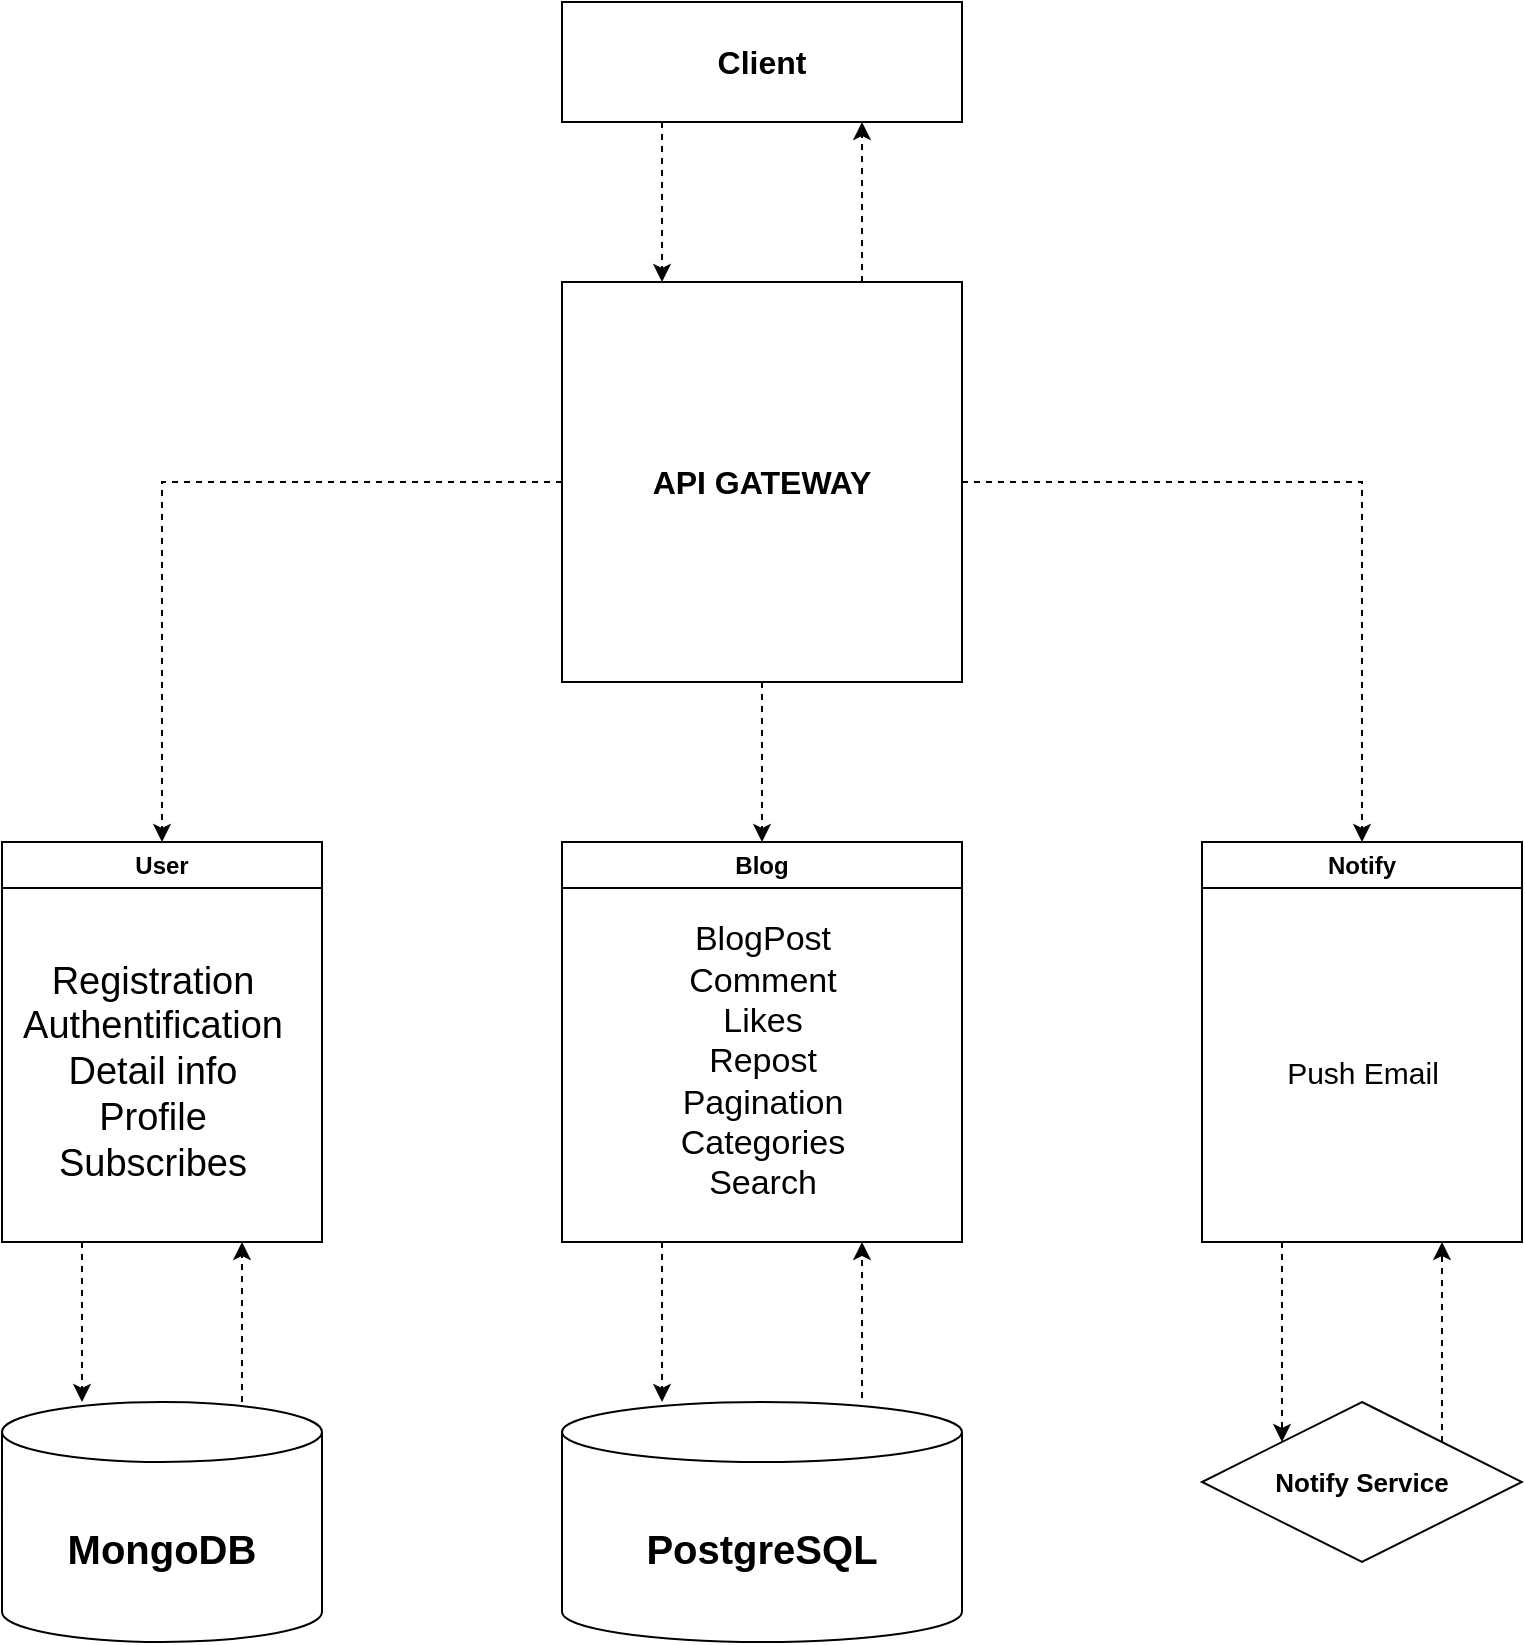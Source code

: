 <mxfile version="26.2.14">
  <diagram name="Страница — 1" id="wLN8Azvq9W1WxbUg126P">
    <mxGraphModel dx="946" dy="586" grid="1" gridSize="10" guides="1" tooltips="1" connect="1" arrows="1" fold="1" page="1" pageScale="1" pageWidth="827" pageHeight="1169" math="0" shadow="0">
      <root>
        <mxCell id="0" />
        <mxCell id="1" parent="0" />
        <mxCell id="IZkxkiBaqPdgiKsMe5YG-9" style="edgeStyle=orthogonalEdgeStyle;rounded=0;orthogonalLoop=1;jettySize=auto;html=1;exitX=0.75;exitY=0;exitDx=0;exitDy=0;entryX=0.75;entryY=1;entryDx=0;entryDy=0;dashed=1;" edge="1" parent="1" source="IZkxkiBaqPdgiKsMe5YG-1" target="IZkxkiBaqPdgiKsMe5YG-7">
          <mxGeometry relative="1" as="geometry" />
        </mxCell>
        <mxCell id="IZkxkiBaqPdgiKsMe5YG-10" style="edgeStyle=orthogonalEdgeStyle;rounded=0;orthogonalLoop=1;jettySize=auto;html=1;exitX=0;exitY=0.5;exitDx=0;exitDy=0;entryX=0.5;entryY=0;entryDx=0;entryDy=0;dashed=1;" edge="1" parent="1" source="IZkxkiBaqPdgiKsMe5YG-1" target="IZkxkiBaqPdgiKsMe5YG-2">
          <mxGeometry relative="1" as="geometry" />
        </mxCell>
        <mxCell id="IZkxkiBaqPdgiKsMe5YG-11" style="edgeStyle=orthogonalEdgeStyle;rounded=0;orthogonalLoop=1;jettySize=auto;html=1;exitX=0.5;exitY=1;exitDx=0;exitDy=0;entryX=0.5;entryY=0;entryDx=0;entryDy=0;dashed=1;" edge="1" parent="1" source="IZkxkiBaqPdgiKsMe5YG-1" target="IZkxkiBaqPdgiKsMe5YG-3">
          <mxGeometry relative="1" as="geometry" />
        </mxCell>
        <mxCell id="IZkxkiBaqPdgiKsMe5YG-12" style="edgeStyle=orthogonalEdgeStyle;rounded=0;orthogonalLoop=1;jettySize=auto;html=1;exitX=1;exitY=0.5;exitDx=0;exitDy=0;entryX=0.5;entryY=0;entryDx=0;entryDy=0;dashed=1;" edge="1" parent="1" source="IZkxkiBaqPdgiKsMe5YG-1" target="IZkxkiBaqPdgiKsMe5YG-4">
          <mxGeometry relative="1" as="geometry" />
        </mxCell>
        <mxCell id="IZkxkiBaqPdgiKsMe5YG-1" value="&lt;font style=&quot;font-size: 16px;&quot;&gt;&lt;b&gt;API GATEWAY&lt;/b&gt;&lt;/font&gt;" style="whiteSpace=wrap;html=1;aspect=fixed;" vertex="1" parent="1">
          <mxGeometry x="320" y="160" width="200" height="200" as="geometry" />
        </mxCell>
        <mxCell id="IZkxkiBaqPdgiKsMe5YG-2" value="User" style="swimlane;whiteSpace=wrap;html=1;" vertex="1" parent="1">
          <mxGeometry x="40" y="440" width="160" height="200" as="geometry">
            <mxRectangle x="40" y="440" width="70" height="30" as="alternateBounds" />
          </mxGeometry>
        </mxCell>
        <mxCell id="IZkxkiBaqPdgiKsMe5YG-28" value="&lt;font style=&quot;font-size: 19px;&quot;&gt;Registration&lt;/font&gt;&lt;div&gt;&lt;font style=&quot;font-size: 19px;&quot;&gt;Authentification&lt;/font&gt;&lt;/div&gt;&lt;div&gt;&lt;font style=&quot;font-size: 19px;&quot;&gt;Detail info&lt;/font&gt;&lt;/div&gt;&lt;div&gt;&lt;font style=&quot;font-size: 19px;&quot;&gt;Profile&lt;/font&gt;&lt;/div&gt;&lt;div&gt;&lt;font style=&quot;font-size: 19px;&quot;&gt;Subscribes&lt;/font&gt;&lt;/div&gt;" style="text;html=1;align=center;verticalAlign=middle;resizable=0;points=[];autosize=1;strokeColor=none;fillColor=none;" vertex="1" parent="IZkxkiBaqPdgiKsMe5YG-2">
          <mxGeometry y="50" width="150" height="130" as="geometry" />
        </mxCell>
        <mxCell id="IZkxkiBaqPdgiKsMe5YG-3" value="Blog" style="swimlane;whiteSpace=wrap;html=1;" vertex="1" parent="1">
          <mxGeometry x="320" y="440" width="200" height="200" as="geometry" />
        </mxCell>
        <mxCell id="IZkxkiBaqPdgiKsMe5YG-27" value="&lt;font style=&quot;font-size: 17px;&quot;&gt;BlogPost&lt;/font&gt;&lt;div&gt;&lt;font style=&quot;font-size: 17px;&quot;&gt;Comment&lt;/font&gt;&lt;/div&gt;&lt;div&gt;&lt;font style=&quot;font-size: 17px;&quot;&gt;Likes&lt;/font&gt;&lt;/div&gt;&lt;div&gt;&lt;font style=&quot;font-size: 17px;&quot;&gt;Repost&lt;/font&gt;&lt;/div&gt;&lt;div&gt;&lt;font style=&quot;font-size: 17px;&quot;&gt;Pagination&lt;/font&gt;&lt;/div&gt;&lt;div&gt;&lt;font style=&quot;font-size: 17px;&quot;&gt;Categories&lt;/font&gt;&lt;/div&gt;&lt;div&gt;&lt;font style=&quot;font-size: 17px;&quot;&gt;Search&lt;/font&gt;&lt;/div&gt;" style="text;html=1;align=center;verticalAlign=middle;resizable=0;points=[];autosize=1;strokeColor=none;fillColor=none;" vertex="1" parent="IZkxkiBaqPdgiKsMe5YG-3">
          <mxGeometry x="45" y="30" width="110" height="160" as="geometry" />
        </mxCell>
        <mxCell id="IZkxkiBaqPdgiKsMe5YG-21" style="edgeStyle=orthogonalEdgeStyle;rounded=0;orthogonalLoop=1;jettySize=auto;html=1;exitX=0.25;exitY=1;exitDx=0;exitDy=0;entryX=0;entryY=0;entryDx=0;entryDy=0;dashed=1;" edge="1" parent="1" source="IZkxkiBaqPdgiKsMe5YG-4" target="IZkxkiBaqPdgiKsMe5YG-20">
          <mxGeometry relative="1" as="geometry" />
        </mxCell>
        <mxCell id="IZkxkiBaqPdgiKsMe5YG-22" style="edgeStyle=orthogonalEdgeStyle;rounded=0;orthogonalLoop=1;jettySize=auto;html=1;exitX=1;exitY=0;exitDx=0;exitDy=0;entryX=0.75;entryY=1;entryDx=0;entryDy=0;dashed=1;" edge="1" parent="1" source="IZkxkiBaqPdgiKsMe5YG-20" target="IZkxkiBaqPdgiKsMe5YG-4">
          <mxGeometry relative="1" as="geometry" />
        </mxCell>
        <mxCell id="IZkxkiBaqPdgiKsMe5YG-4" value="Notify" style="swimlane;whiteSpace=wrap;html=1;" vertex="1" parent="1">
          <mxGeometry x="640" y="440" width="160" height="200" as="geometry" />
        </mxCell>
        <mxCell id="IZkxkiBaqPdgiKsMe5YG-29" value="&lt;font style=&quot;font-size: 15px;&quot;&gt;Push Email&lt;/font&gt;" style="text;html=1;align=center;verticalAlign=middle;resizable=0;points=[];autosize=1;strokeColor=none;fillColor=none;" vertex="1" parent="IZkxkiBaqPdgiKsMe5YG-4">
          <mxGeometry x="30" y="100" width="100" height="30" as="geometry" />
        </mxCell>
        <mxCell id="IZkxkiBaqPdgiKsMe5YG-5" value="&lt;b&gt;&lt;font style=&quot;font-size: 20px;&quot;&gt;MongoDB&lt;/font&gt;&lt;/b&gt;" style="shape=cylinder3;whiteSpace=wrap;html=1;boundedLbl=1;backgroundOutline=1;size=15;" vertex="1" parent="1">
          <mxGeometry x="40" y="720" width="160" height="120" as="geometry" />
        </mxCell>
        <mxCell id="IZkxkiBaqPdgiKsMe5YG-6" value="&lt;font style=&quot;font-size: 20px;&quot;&gt;&lt;b style=&quot;&quot;&gt;PostgreSQL&lt;/b&gt;&lt;/font&gt;" style="shape=cylinder3;whiteSpace=wrap;html=1;boundedLbl=1;backgroundOutline=1;size=15;" vertex="1" parent="1">
          <mxGeometry x="320" y="720" width="200" height="120" as="geometry" />
        </mxCell>
        <mxCell id="IZkxkiBaqPdgiKsMe5YG-8" style="edgeStyle=orthogonalEdgeStyle;rounded=0;orthogonalLoop=1;jettySize=auto;html=1;exitX=0.25;exitY=1;exitDx=0;exitDy=0;entryX=0.25;entryY=0;entryDx=0;entryDy=0;dashed=1;" edge="1" parent="1" source="IZkxkiBaqPdgiKsMe5YG-7" target="IZkxkiBaqPdgiKsMe5YG-1">
          <mxGeometry relative="1" as="geometry" />
        </mxCell>
        <mxCell id="IZkxkiBaqPdgiKsMe5YG-7" value="&lt;b&gt;&lt;font style=&quot;font-size: 16px;&quot;&gt;Client&lt;/font&gt;&lt;/b&gt;" style="rounded=0;whiteSpace=wrap;html=1;" vertex="1" parent="1">
          <mxGeometry x="320" y="20" width="200" height="60" as="geometry" />
        </mxCell>
        <mxCell id="IZkxkiBaqPdgiKsMe5YG-13" style="edgeStyle=orthogonalEdgeStyle;rounded=0;orthogonalLoop=1;jettySize=auto;html=1;exitX=0.25;exitY=1;exitDx=0;exitDy=0;entryX=0.25;entryY=0;entryDx=0;entryDy=0;entryPerimeter=0;dashed=1;" edge="1" parent="1" source="IZkxkiBaqPdgiKsMe5YG-2" target="IZkxkiBaqPdgiKsMe5YG-5">
          <mxGeometry relative="1" as="geometry" />
        </mxCell>
        <mxCell id="IZkxkiBaqPdgiKsMe5YG-15" style="edgeStyle=orthogonalEdgeStyle;rounded=0;orthogonalLoop=1;jettySize=auto;html=1;exitX=0.75;exitY=0;exitDx=0;exitDy=0;entryX=0.75;entryY=1;entryDx=0;entryDy=0;exitPerimeter=0;dashed=1;" edge="1" parent="1" source="IZkxkiBaqPdgiKsMe5YG-5" target="IZkxkiBaqPdgiKsMe5YG-2">
          <mxGeometry relative="1" as="geometry" />
        </mxCell>
        <mxCell id="IZkxkiBaqPdgiKsMe5YG-17" style="edgeStyle=orthogonalEdgeStyle;rounded=0;orthogonalLoop=1;jettySize=auto;html=1;exitX=0.25;exitY=1;exitDx=0;exitDy=0;entryX=0.25;entryY=0;entryDx=0;entryDy=0;entryPerimeter=0;dashed=1;" edge="1" parent="1" source="IZkxkiBaqPdgiKsMe5YG-3" target="IZkxkiBaqPdgiKsMe5YG-6">
          <mxGeometry relative="1" as="geometry" />
        </mxCell>
        <mxCell id="IZkxkiBaqPdgiKsMe5YG-19" style="edgeStyle=orthogonalEdgeStyle;rounded=0;orthogonalLoop=1;jettySize=auto;html=1;exitX=0.75;exitY=-0.017;exitDx=0;exitDy=0;entryX=0.75;entryY=1;entryDx=0;entryDy=0;exitPerimeter=0;dashed=1;" edge="1" parent="1" source="IZkxkiBaqPdgiKsMe5YG-6" target="IZkxkiBaqPdgiKsMe5YG-3">
          <mxGeometry relative="1" as="geometry" />
        </mxCell>
        <mxCell id="IZkxkiBaqPdgiKsMe5YG-20" value="&lt;b&gt;&lt;font style=&quot;font-size: 13px;&quot;&gt;Notify Service&lt;/font&gt;&lt;/b&gt;" style="rhombus;whiteSpace=wrap;html=1;" vertex="1" parent="1">
          <mxGeometry x="640" y="720" width="160" height="80" as="geometry" />
        </mxCell>
      </root>
    </mxGraphModel>
  </diagram>
</mxfile>
